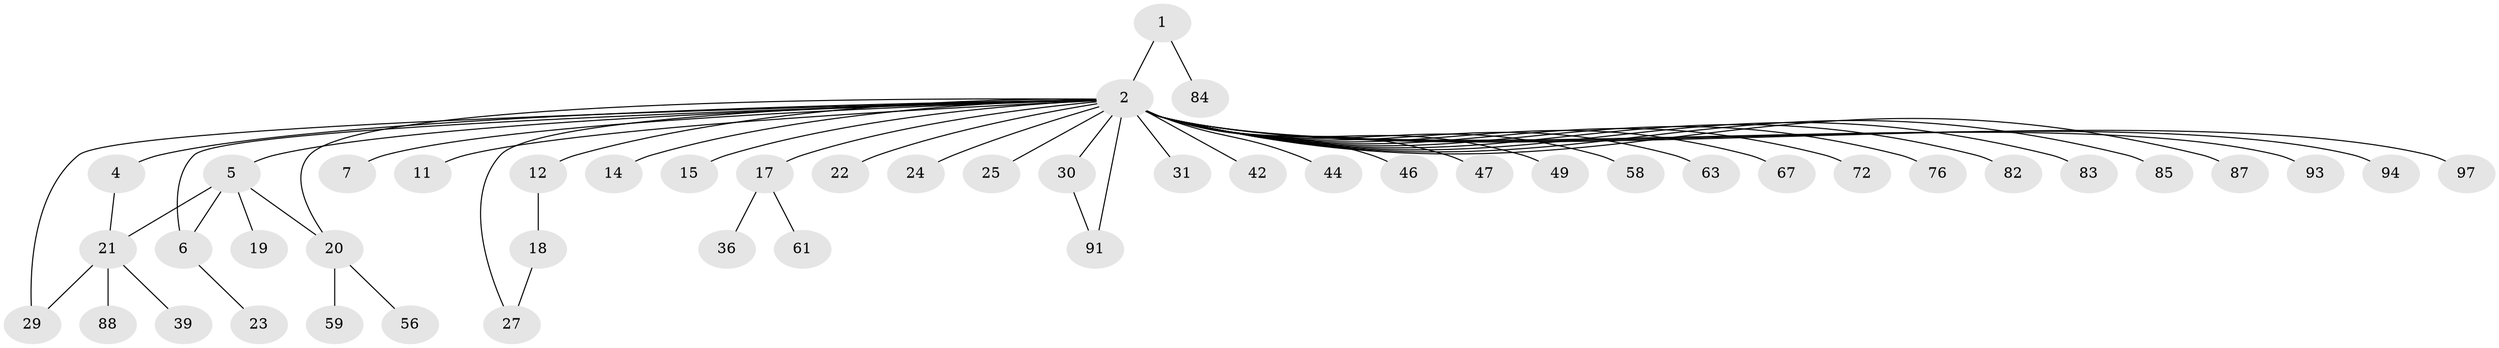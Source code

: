 // original degree distribution, {3: 0.05154639175257732, 41: 0.010309278350515464, 2: 0.2268041237113402, 8: 0.020618556701030927, 5: 0.061855670103092786, 1: 0.6185567010309279, 4: 0.010309278350515464}
// Generated by graph-tools (version 1.1) at 2025/14/03/09/25 04:14:25]
// undirected, 48 vertices, 53 edges
graph export_dot {
graph [start="1"]
  node [color=gray90,style=filled];
  1 [super="+3"];
  2 [super="+57+9"];
  4 [super="+26+40+89+54+60+50+16"];
  5 [super="+28+92+52+13"];
  6 [super="+8"];
  7 [super="+51"];
  11;
  12 [super="+65+37+53"];
  14 [super="+68"];
  15;
  17;
  18;
  19;
  20;
  21;
  22;
  23 [super="+73"];
  24 [super="+33"];
  25;
  27 [super="+64"];
  29 [super="+35"];
  30;
  31 [super="+48+32"];
  36;
  39;
  42;
  44;
  46;
  47;
  49;
  56;
  58;
  59;
  61;
  63;
  67;
  72;
  76;
  82;
  83;
  84;
  85;
  87;
  88;
  91 [super="+96"];
  93;
  94;
  97;
  1 -- 2;
  1 -- 84;
  2 -- 4 [weight=2];
  2 -- 5;
  2 -- 6;
  2 -- 7;
  2 -- 11;
  2 -- 12 [weight=2];
  2 -- 14;
  2 -- 15;
  2 -- 17;
  2 -- 20;
  2 -- 22;
  2 -- 24;
  2 -- 25;
  2 -- 27;
  2 -- 30;
  2 -- 31;
  2 -- 42;
  2 -- 44;
  2 -- 46;
  2 -- 47;
  2 -- 49;
  2 -- 58;
  2 -- 63;
  2 -- 67;
  2 -- 72;
  2 -- 76;
  2 -- 82;
  2 -- 83;
  2 -- 85;
  2 -- 87;
  2 -- 93;
  2 -- 94;
  2 -- 97;
  2 -- 91;
  2 -- 29;
  4 -- 21;
  5 -- 19;
  5 -- 21;
  5 -- 20;
  5 -- 6;
  6 -- 23;
  12 -- 18;
  17 -- 36;
  17 -- 61;
  18 -- 27;
  20 -- 56;
  20 -- 59;
  21 -- 29;
  21 -- 39;
  21 -- 88;
  30 -- 91;
}
